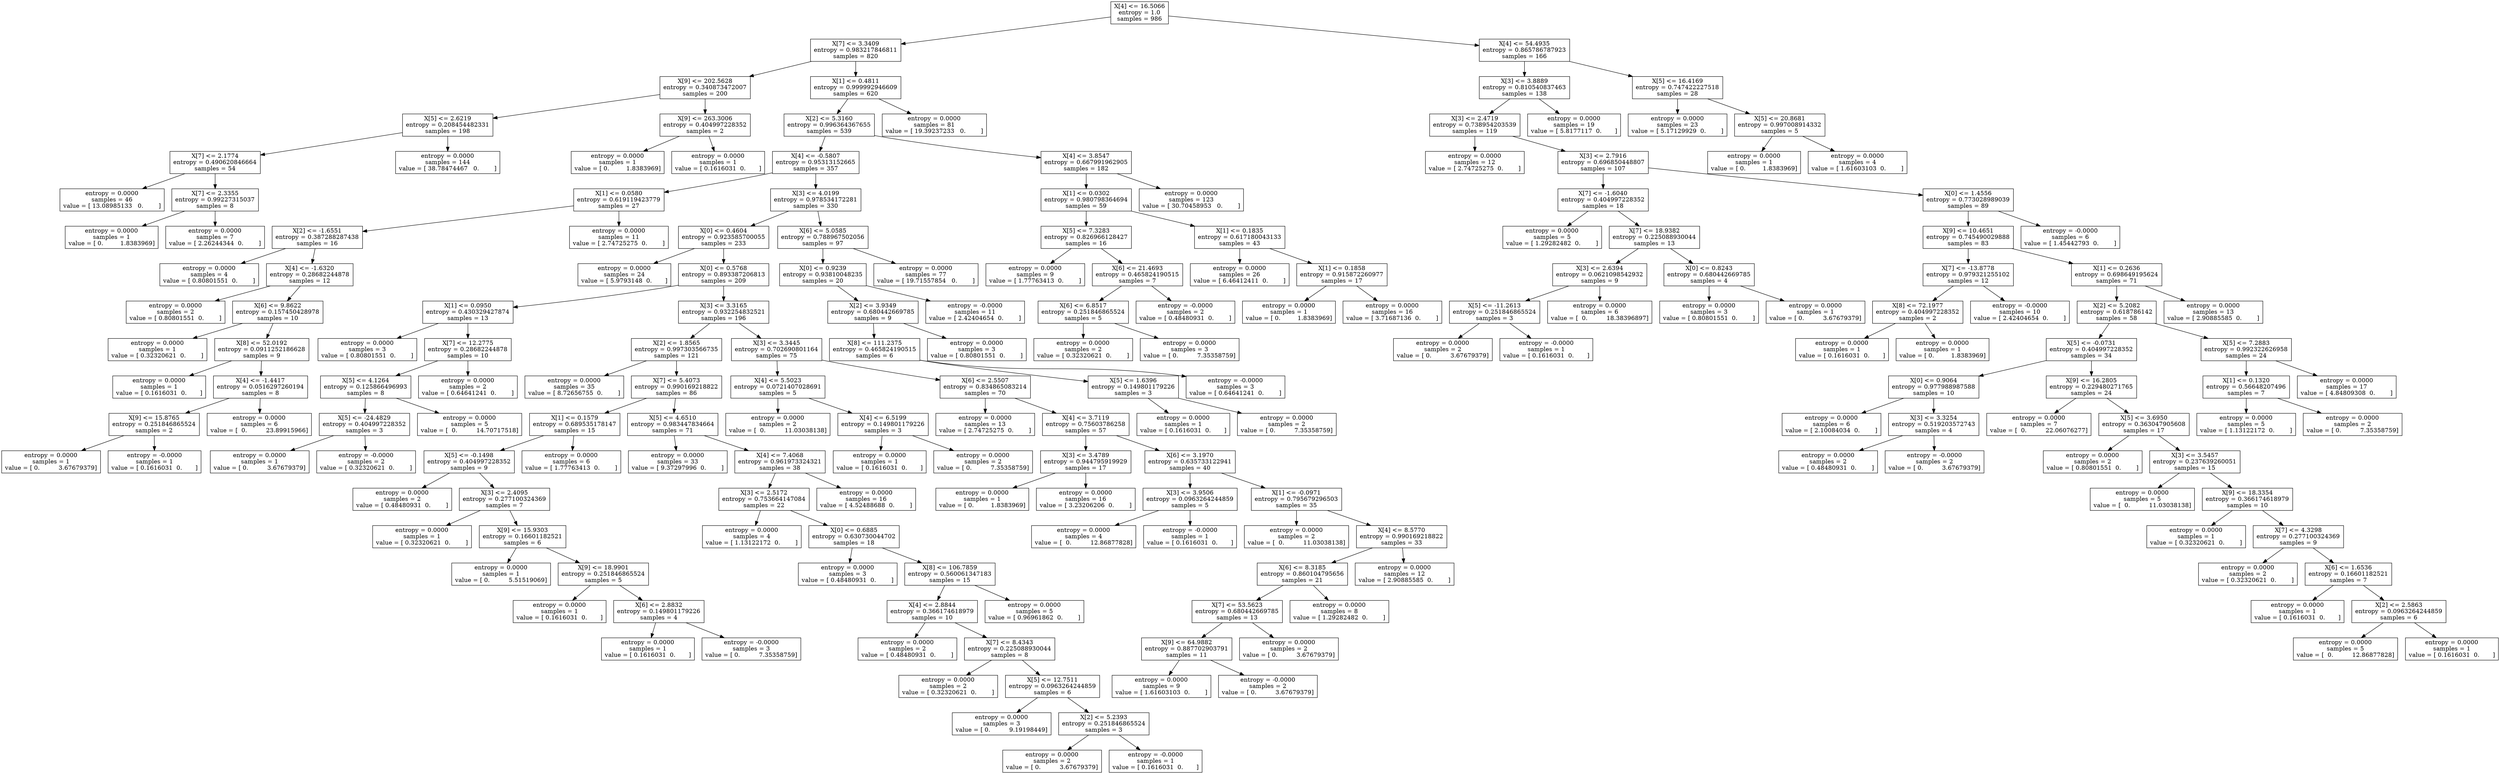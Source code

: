 digraph Tree {
0 [label="X[4] <= 16.5066\nentropy = 1.0\nsamples = 986", shape="box"] ;
1 [label="X[7] <= 3.3409\nentropy = 0.983217846811\nsamples = 820", shape="box"] ;
0 -> 1 ;
2 [label="X[9] <= 202.5628\nentropy = 0.340873472007\nsamples = 200", shape="box"] ;
1 -> 2 ;
3 [label="X[5] <= 2.6219\nentropy = 0.208454482331\nsamples = 198", shape="box"] ;
2 -> 3 ;
4 [label="X[7] <= 2.1774\nentropy = 0.490620846664\nsamples = 54", shape="box"] ;
3 -> 4 ;
5 [label="entropy = 0.0000\nsamples = 46\nvalue = [ 13.08985133   0.        ]", shape="box"] ;
4 -> 5 ;
6 [label="X[7] <= 2.3355\nentropy = 0.99227315037\nsamples = 8", shape="box"] ;
4 -> 6 ;
7 [label="entropy = 0.0000\nsamples = 1\nvalue = [ 0.         1.8383969]", shape="box"] ;
6 -> 7 ;
8 [label="entropy = 0.0000\nsamples = 7\nvalue = [ 2.26244344  0.        ]", shape="box"] ;
6 -> 8 ;
9 [label="entropy = 0.0000\nsamples = 144\nvalue = [ 38.78474467   0.        ]", shape="box"] ;
3 -> 9 ;
10 [label="X[9] <= 263.3006\nentropy = 0.404997228352\nsamples = 2", shape="box"] ;
2 -> 10 ;
11 [label="entropy = 0.0000\nsamples = 1\nvalue = [ 0.         1.8383969]", shape="box"] ;
10 -> 11 ;
12 [label="entropy = 0.0000\nsamples = 1\nvalue = [ 0.1616031  0.       ]", shape="box"] ;
10 -> 12 ;
13 [label="X[1] <= 0.4811\nentropy = 0.999992946609\nsamples = 620", shape="box"] ;
1 -> 13 ;
14 [label="X[2] <= 5.3160\nentropy = 0.996364367655\nsamples = 539", shape="box"] ;
13 -> 14 ;
15 [label="X[4] <= -0.5807\nentropy = 0.95313152665\nsamples = 357", shape="box"] ;
14 -> 15 ;
16 [label="X[1] <= 0.0580\nentropy = 0.619119423779\nsamples = 27", shape="box"] ;
15 -> 16 ;
17 [label="X[2] <= -1.6551\nentropy = 0.387288287438\nsamples = 16", shape="box"] ;
16 -> 17 ;
18 [label="entropy = 0.0000\nsamples = 4\nvalue = [ 0.80801551  0.        ]", shape="box"] ;
17 -> 18 ;
19 [label="X[4] <= -1.6320\nentropy = 0.28682244878\nsamples = 12", shape="box"] ;
17 -> 19 ;
20 [label="entropy = 0.0000\nsamples = 2\nvalue = [ 0.80801551  0.        ]", shape="box"] ;
19 -> 20 ;
21 [label="X[6] <= 9.8622\nentropy = 0.157450428978\nsamples = 10", shape="box"] ;
19 -> 21 ;
22 [label="entropy = 0.0000\nsamples = 1\nvalue = [ 0.32320621  0.        ]", shape="box"] ;
21 -> 22 ;
23 [label="X[8] <= 52.0192\nentropy = 0.0911252186628\nsamples = 9", shape="box"] ;
21 -> 23 ;
24 [label="entropy = 0.0000\nsamples = 1\nvalue = [ 0.1616031  0.       ]", shape="box"] ;
23 -> 24 ;
25 [label="X[4] <= -1.4417\nentropy = 0.0516297260194\nsamples = 8", shape="box"] ;
23 -> 25 ;
26 [label="X[9] <= 15.8765\nentropy = 0.251846865524\nsamples = 2", shape="box"] ;
25 -> 26 ;
27 [label="entropy = 0.0000\nsamples = 1\nvalue = [ 0.          3.67679379]", shape="box"] ;
26 -> 27 ;
28 [label="entropy = -0.0000\nsamples = 1\nvalue = [ 0.1616031  0.       ]", shape="box"] ;
26 -> 28 ;
29 [label="entropy = 0.0000\nsamples = 6\nvalue = [  0.          23.89915966]", shape="box"] ;
25 -> 29 ;
30 [label="entropy = 0.0000\nsamples = 11\nvalue = [ 2.74725275  0.        ]", shape="box"] ;
16 -> 30 ;
31 [label="X[3] <= 4.0199\nentropy = 0.978534172281\nsamples = 330", shape="box"] ;
15 -> 31 ;
32 [label="X[0] <= 0.4604\nentropy = 0.923585700055\nsamples = 233", shape="box"] ;
31 -> 32 ;
33 [label="entropy = 0.0000\nsamples = 24\nvalue = [ 5.9793148  0.       ]", shape="box"] ;
32 -> 33 ;
34 [label="X[0] <= 0.5768\nentropy = 0.893387206813\nsamples = 209", shape="box"] ;
32 -> 34 ;
35 [label="X[1] <= 0.0950\nentropy = 0.430329427874\nsamples = 13", shape="box"] ;
34 -> 35 ;
36 [label="entropy = 0.0000\nsamples = 3\nvalue = [ 0.80801551  0.        ]", shape="box"] ;
35 -> 36 ;
37 [label="X[7] <= 12.2775\nentropy = 0.28682244878\nsamples = 10", shape="box"] ;
35 -> 37 ;
38 [label="X[5] <= 4.1264\nentropy = 0.125866496993\nsamples = 8", shape="box"] ;
37 -> 38 ;
39 [label="X[5] <= -24.4829\nentropy = 0.404997228352\nsamples = 3", shape="box"] ;
38 -> 39 ;
40 [label="entropy = 0.0000\nsamples = 1\nvalue = [ 0.          3.67679379]", shape="box"] ;
39 -> 40 ;
41 [label="entropy = -0.0000\nsamples = 2\nvalue = [ 0.32320621  0.        ]", shape="box"] ;
39 -> 41 ;
42 [label="entropy = 0.0000\nsamples = 5\nvalue = [  0.          14.70717518]", shape="box"] ;
38 -> 42 ;
43 [label="entropy = 0.0000\nsamples = 2\nvalue = [ 0.64641241  0.        ]", shape="box"] ;
37 -> 43 ;
44 [label="X[3] <= 3.3165\nentropy = 0.932254832521\nsamples = 196", shape="box"] ;
34 -> 44 ;
45 [label="X[2] <= 1.8565\nentropy = 0.997303566735\nsamples = 121", shape="box"] ;
44 -> 45 ;
46 [label="entropy = 0.0000\nsamples = 35\nvalue = [ 8.72656755  0.        ]", shape="box"] ;
45 -> 46 ;
47 [label="X[7] <= 5.4073\nentropy = 0.990169218822\nsamples = 86", shape="box"] ;
45 -> 47 ;
48 [label="X[1] <= 0.1579\nentropy = 0.689535178147\nsamples = 15", shape="box"] ;
47 -> 48 ;
49 [label="X[5] <= -0.1498\nentropy = 0.404997228352\nsamples = 9", shape="box"] ;
48 -> 49 ;
50 [label="entropy = 0.0000\nsamples = 2\nvalue = [ 0.48480931  0.        ]", shape="box"] ;
49 -> 50 ;
51 [label="X[3] <= 2.4095\nentropy = 0.277100324369\nsamples = 7", shape="box"] ;
49 -> 51 ;
52 [label="entropy = 0.0000\nsamples = 1\nvalue = [ 0.32320621  0.        ]", shape="box"] ;
51 -> 52 ;
53 [label="X[9] <= 15.9303\nentropy = 0.16601182521\nsamples = 6", shape="box"] ;
51 -> 53 ;
54 [label="entropy = 0.0000\nsamples = 1\nvalue = [ 0.          5.51519069]", shape="box"] ;
53 -> 54 ;
55 [label="X[9] <= 18.9901\nentropy = 0.251846865524\nsamples = 5", shape="box"] ;
53 -> 55 ;
56 [label="entropy = 0.0000\nsamples = 1\nvalue = [ 0.1616031  0.       ]", shape="box"] ;
55 -> 56 ;
57 [label="X[6] <= 2.8832\nentropy = 0.149801179226\nsamples = 4", shape="box"] ;
55 -> 57 ;
58 [label="entropy = 0.0000\nsamples = 1\nvalue = [ 0.1616031  0.       ]", shape="box"] ;
57 -> 58 ;
59 [label="entropy = -0.0000\nsamples = 3\nvalue = [ 0.          7.35358759]", shape="box"] ;
57 -> 59 ;
60 [label="entropy = 0.0000\nsamples = 6\nvalue = [ 1.77763413  0.        ]", shape="box"] ;
48 -> 60 ;
61 [label="X[5] <= 4.6510\nentropy = 0.983447834664\nsamples = 71", shape="box"] ;
47 -> 61 ;
62 [label="entropy = 0.0000\nsamples = 33\nvalue = [ 9.37297996  0.        ]", shape="box"] ;
61 -> 62 ;
63 [label="X[4] <= 7.4068\nentropy = 0.961973324321\nsamples = 38", shape="box"] ;
61 -> 63 ;
64 [label="X[3] <= 2.5172\nentropy = 0.753664147084\nsamples = 22", shape="box"] ;
63 -> 64 ;
65 [label="entropy = 0.0000\nsamples = 4\nvalue = [ 1.13122172  0.        ]", shape="box"] ;
64 -> 65 ;
66 [label="X[0] <= 0.6885\nentropy = 0.630730044702\nsamples = 18", shape="box"] ;
64 -> 66 ;
67 [label="entropy = 0.0000\nsamples = 3\nvalue = [ 0.48480931  0.        ]", shape="box"] ;
66 -> 67 ;
68 [label="X[8] <= 106.7859\nentropy = 0.560061347183\nsamples = 15", shape="box"] ;
66 -> 68 ;
69 [label="X[4] <= 2.8844\nentropy = 0.366174618979\nsamples = 10", shape="box"] ;
68 -> 69 ;
70 [label="entropy = 0.0000\nsamples = 2\nvalue = [ 0.48480931  0.        ]", shape="box"] ;
69 -> 70 ;
71 [label="X[7] <= 8.4343\nentropy = 0.225088930044\nsamples = 8", shape="box"] ;
69 -> 71 ;
72 [label="entropy = 0.0000\nsamples = 2\nvalue = [ 0.32320621  0.        ]", shape="box"] ;
71 -> 72 ;
73 [label="X[5] <= 12.7511\nentropy = 0.0963264244859\nsamples = 6", shape="box"] ;
71 -> 73 ;
74 [label="entropy = 0.0000\nsamples = 3\nvalue = [ 0.          9.19198449]", shape="box"] ;
73 -> 74 ;
75 [label="X[2] <= 5.2393\nentropy = 0.251846865524\nsamples = 3", shape="box"] ;
73 -> 75 ;
76 [label="entropy = 0.0000\nsamples = 2\nvalue = [ 0.          3.67679379]", shape="box"] ;
75 -> 76 ;
77 [label="entropy = -0.0000\nsamples = 1\nvalue = [ 0.1616031  0.       ]", shape="box"] ;
75 -> 77 ;
78 [label="entropy = 0.0000\nsamples = 5\nvalue = [ 0.96961862  0.        ]", shape="box"] ;
68 -> 78 ;
79 [label="entropy = 0.0000\nsamples = 16\nvalue = [ 4.52488688  0.        ]", shape="box"] ;
63 -> 79 ;
80 [label="X[3] <= 3.3445\nentropy = 0.702690801164\nsamples = 75", shape="box"] ;
44 -> 80 ;
81 [label="X[4] <= 5.5023\nentropy = 0.0721407028691\nsamples = 5", shape="box"] ;
80 -> 81 ;
82 [label="entropy = 0.0000\nsamples = 2\nvalue = [  0.          11.03038138]", shape="box"] ;
81 -> 82 ;
83 [label="X[4] <= 6.5199\nentropy = 0.149801179226\nsamples = 3", shape="box"] ;
81 -> 83 ;
84 [label="entropy = 0.0000\nsamples = 1\nvalue = [ 0.1616031  0.       ]", shape="box"] ;
83 -> 84 ;
85 [label="entropy = 0.0000\nsamples = 2\nvalue = [ 0.          7.35358759]", shape="box"] ;
83 -> 85 ;
86 [label="X[6] <= 2.5507\nentropy = 0.834865083214\nsamples = 70", shape="box"] ;
80 -> 86 ;
87 [label="entropy = 0.0000\nsamples = 13\nvalue = [ 2.74725275  0.        ]", shape="box"] ;
86 -> 87 ;
88 [label="X[4] <= 3.7119\nentropy = 0.75603786258\nsamples = 57", shape="box"] ;
86 -> 88 ;
89 [label="X[3] <= 3.4789\nentropy = 0.944795919929\nsamples = 17", shape="box"] ;
88 -> 89 ;
90 [label="entropy = 0.0000\nsamples = 1\nvalue = [ 0.         1.8383969]", shape="box"] ;
89 -> 90 ;
91 [label="entropy = 0.0000\nsamples = 16\nvalue = [ 3.23206206  0.        ]", shape="box"] ;
89 -> 91 ;
92 [label="X[6] <= 3.1970\nentropy = 0.635733122941\nsamples = 40", shape="box"] ;
88 -> 92 ;
93 [label="X[3] <= 3.9506\nentropy = 0.0963264244859\nsamples = 5", shape="box"] ;
92 -> 93 ;
94 [label="entropy = 0.0000\nsamples = 4\nvalue = [  0.          12.86877828]", shape="box"] ;
93 -> 94 ;
95 [label="entropy = -0.0000\nsamples = 1\nvalue = [ 0.1616031  0.       ]", shape="box"] ;
93 -> 95 ;
96 [label="X[1] <= -0.0971\nentropy = 0.795679296503\nsamples = 35", shape="box"] ;
92 -> 96 ;
97 [label="entropy = 0.0000\nsamples = 2\nvalue = [  0.          11.03038138]", shape="box"] ;
96 -> 97 ;
98 [label="X[4] <= 8.5770\nentropy = 0.990169218822\nsamples = 33", shape="box"] ;
96 -> 98 ;
99 [label="X[6] <= 8.3185\nentropy = 0.860104795656\nsamples = 21", shape="box"] ;
98 -> 99 ;
100 [label="X[7] <= 53.5623\nentropy = 0.680442669785\nsamples = 13", shape="box"] ;
99 -> 100 ;
101 [label="X[9] <= 64.9882\nentropy = 0.887702903791\nsamples = 11", shape="box"] ;
100 -> 101 ;
102 [label="entropy = 0.0000\nsamples = 9\nvalue = [ 1.61603103  0.        ]", shape="box"] ;
101 -> 102 ;
103 [label="entropy = -0.0000\nsamples = 2\nvalue = [ 0.          3.67679379]", shape="box"] ;
101 -> 103 ;
104 [label="entropy = 0.0000\nsamples = 2\nvalue = [ 0.          3.67679379]", shape="box"] ;
100 -> 104 ;
105 [label="entropy = 0.0000\nsamples = 8\nvalue = [ 1.29282482  0.        ]", shape="box"] ;
99 -> 105 ;
106 [label="entropy = 0.0000\nsamples = 12\nvalue = [ 2.90885585  0.        ]", shape="box"] ;
98 -> 106 ;
107 [label="X[6] <= 5.0585\nentropy = 0.788967502056\nsamples = 97", shape="box"] ;
31 -> 107 ;
108 [label="X[0] <= 0.9239\nentropy = 0.93810048235\nsamples = 20", shape="box"] ;
107 -> 108 ;
109 [label="X[2] <= 3.9349\nentropy = 0.680442669785\nsamples = 9", shape="box"] ;
108 -> 109 ;
110 [label="X[8] <= 111.2375\nentropy = 0.465824190515\nsamples = 6", shape="box"] ;
109 -> 110 ;
111 [label="X[5] <= 1.6396\nentropy = 0.149801179226\nsamples = 3", shape="box"] ;
110 -> 111 ;
112 [label="entropy = 0.0000\nsamples = 1\nvalue = [ 0.1616031  0.       ]", shape="box"] ;
111 -> 112 ;
113 [label="entropy = 0.0000\nsamples = 2\nvalue = [ 0.          7.35358759]", shape="box"] ;
111 -> 113 ;
114 [label="entropy = -0.0000\nsamples = 3\nvalue = [ 0.64641241  0.        ]", shape="box"] ;
110 -> 114 ;
115 [label="entropy = 0.0000\nsamples = 3\nvalue = [ 0.80801551  0.        ]", shape="box"] ;
109 -> 115 ;
116 [label="entropy = -0.0000\nsamples = 11\nvalue = [ 2.42404654  0.        ]", shape="box"] ;
108 -> 116 ;
117 [label="entropy = 0.0000\nsamples = 77\nvalue = [ 19.71557854   0.        ]", shape="box"] ;
107 -> 117 ;
118 [label="X[4] <= 3.8547\nentropy = 0.667991962905\nsamples = 182", shape="box"] ;
14 -> 118 ;
119 [label="X[1] <= 0.0302\nentropy = 0.980798364694\nsamples = 59", shape="box"] ;
118 -> 119 ;
120 [label="X[5] <= 7.3283\nentropy = 0.826966128427\nsamples = 16", shape="box"] ;
119 -> 120 ;
121 [label="entropy = 0.0000\nsamples = 9\nvalue = [ 1.77763413  0.        ]", shape="box"] ;
120 -> 121 ;
122 [label="X[6] <= 21.4693\nentropy = 0.465824190515\nsamples = 7", shape="box"] ;
120 -> 122 ;
123 [label="X[6] <= 6.8517\nentropy = 0.251846865524\nsamples = 5", shape="box"] ;
122 -> 123 ;
124 [label="entropy = 0.0000\nsamples = 2\nvalue = [ 0.32320621  0.        ]", shape="box"] ;
123 -> 124 ;
125 [label="entropy = 0.0000\nsamples = 3\nvalue = [ 0.          7.35358759]", shape="box"] ;
123 -> 125 ;
126 [label="entropy = -0.0000\nsamples = 2\nvalue = [ 0.48480931  0.        ]", shape="box"] ;
122 -> 126 ;
127 [label="X[1] <= 0.1835\nentropy = 0.617180043133\nsamples = 43", shape="box"] ;
119 -> 127 ;
128 [label="entropy = 0.0000\nsamples = 26\nvalue = [ 6.46412411  0.        ]", shape="box"] ;
127 -> 128 ;
129 [label="X[1] <= 0.1858\nentropy = 0.915872260977\nsamples = 17", shape="box"] ;
127 -> 129 ;
130 [label="entropy = 0.0000\nsamples = 1\nvalue = [ 0.         1.8383969]", shape="box"] ;
129 -> 130 ;
131 [label="entropy = 0.0000\nsamples = 16\nvalue = [ 3.71687136  0.        ]", shape="box"] ;
129 -> 131 ;
132 [label="entropy = 0.0000\nsamples = 123\nvalue = [ 30.70458953   0.        ]", shape="box"] ;
118 -> 132 ;
133 [label="entropy = 0.0000\nsamples = 81\nvalue = [ 19.39237233   0.        ]", shape="box"] ;
13 -> 133 ;
134 [label="X[4] <= 54.4935\nentropy = 0.865786787923\nsamples = 166", shape="box"] ;
0 -> 134 ;
135 [label="X[3] <= 3.8889\nentropy = 0.810540837463\nsamples = 138", shape="box"] ;
134 -> 135 ;
136 [label="X[3] <= 2.4719\nentropy = 0.738954203539\nsamples = 119", shape="box"] ;
135 -> 136 ;
137 [label="entropy = 0.0000\nsamples = 12\nvalue = [ 2.74725275  0.        ]", shape="box"] ;
136 -> 137 ;
138 [label="X[3] <= 2.7916\nentropy = 0.696850448807\nsamples = 107", shape="box"] ;
136 -> 138 ;
139 [label="X[7] <= -1.6040\nentropy = 0.404997228352\nsamples = 18", shape="box"] ;
138 -> 139 ;
140 [label="entropy = 0.0000\nsamples = 5\nvalue = [ 1.29282482  0.        ]", shape="box"] ;
139 -> 140 ;
141 [label="X[7] <= 18.9382\nentropy = 0.225088930044\nsamples = 13", shape="box"] ;
139 -> 141 ;
142 [label="X[3] <= 2.6394\nentropy = 0.0621098542932\nsamples = 9", shape="box"] ;
141 -> 142 ;
143 [label="X[5] <= -11.2613\nentropy = 0.251846865524\nsamples = 3", shape="box"] ;
142 -> 143 ;
144 [label="entropy = 0.0000\nsamples = 2\nvalue = [ 0.          3.67679379]", shape="box"] ;
143 -> 144 ;
145 [label="entropy = -0.0000\nsamples = 1\nvalue = [ 0.1616031  0.       ]", shape="box"] ;
143 -> 145 ;
146 [label="entropy = 0.0000\nsamples = 6\nvalue = [  0.          18.38396897]", shape="box"] ;
142 -> 146 ;
147 [label="X[0] <= 0.8243\nentropy = 0.680442669785\nsamples = 4", shape="box"] ;
141 -> 147 ;
148 [label="entropy = 0.0000\nsamples = 3\nvalue = [ 0.80801551  0.        ]", shape="box"] ;
147 -> 148 ;
149 [label="entropy = 0.0000\nsamples = 1\nvalue = [ 0.          3.67679379]", shape="box"] ;
147 -> 149 ;
150 [label="X[0] <= 1.4556\nentropy = 0.773028989039\nsamples = 89", shape="box"] ;
138 -> 150 ;
151 [label="X[9] <= 10.4651\nentropy = 0.745490029888\nsamples = 83", shape="box"] ;
150 -> 151 ;
152 [label="X[7] <= -13.8778\nentropy = 0.979321255102\nsamples = 12", shape="box"] ;
151 -> 152 ;
153 [label="X[8] <= 72.1977\nentropy = 0.404997228352\nsamples = 2", shape="box"] ;
152 -> 153 ;
154 [label="entropy = 0.0000\nsamples = 1\nvalue = [ 0.1616031  0.       ]", shape="box"] ;
153 -> 154 ;
155 [label="entropy = 0.0000\nsamples = 1\nvalue = [ 0.         1.8383969]", shape="box"] ;
153 -> 155 ;
156 [label="entropy = -0.0000\nsamples = 10\nvalue = [ 2.42404654  0.        ]", shape="box"] ;
152 -> 156 ;
157 [label="X[1] <= 0.2636\nentropy = 0.698649195624\nsamples = 71", shape="box"] ;
151 -> 157 ;
158 [label="X[2] <= 5.2082\nentropy = 0.618786142\nsamples = 58", shape="box"] ;
157 -> 158 ;
159 [label="X[5] <= -0.0731\nentropy = 0.404997228352\nsamples = 34", shape="box"] ;
158 -> 159 ;
160 [label="X[0] <= 0.9064\nentropy = 0.977988987588\nsamples = 10", shape="box"] ;
159 -> 160 ;
161 [label="entropy = 0.0000\nsamples = 6\nvalue = [ 2.10084034  0.        ]", shape="box"] ;
160 -> 161 ;
162 [label="X[3] <= 3.3254\nentropy = 0.519203572743\nsamples = 4", shape="box"] ;
160 -> 162 ;
163 [label="entropy = 0.0000\nsamples = 2\nvalue = [ 0.48480931  0.        ]", shape="box"] ;
162 -> 163 ;
164 [label="entropy = -0.0000\nsamples = 2\nvalue = [ 0.          3.67679379]", shape="box"] ;
162 -> 164 ;
165 [label="X[9] <= 16.2805\nentropy = 0.229480271765\nsamples = 24", shape="box"] ;
159 -> 165 ;
166 [label="entropy = 0.0000\nsamples = 7\nvalue = [  0.          22.06076277]", shape="box"] ;
165 -> 166 ;
167 [label="X[5] <= 3.6950\nentropy = 0.363047905608\nsamples = 17", shape="box"] ;
165 -> 167 ;
168 [label="entropy = 0.0000\nsamples = 2\nvalue = [ 0.80801551  0.        ]", shape="box"] ;
167 -> 168 ;
169 [label="X[3] <= 3.5457\nentropy = 0.237639260051\nsamples = 15", shape="box"] ;
167 -> 169 ;
170 [label="entropy = 0.0000\nsamples = 5\nvalue = [  0.          11.03038138]", shape="box"] ;
169 -> 170 ;
171 [label="X[9] <= 18.3354\nentropy = 0.366174618979\nsamples = 10", shape="box"] ;
169 -> 171 ;
172 [label="entropy = 0.0000\nsamples = 1\nvalue = [ 0.32320621  0.        ]", shape="box"] ;
171 -> 172 ;
173 [label="X[7] <= 4.3298\nentropy = 0.277100324369\nsamples = 9", shape="box"] ;
171 -> 173 ;
174 [label="entropy = 0.0000\nsamples = 2\nvalue = [ 0.32320621  0.        ]", shape="box"] ;
173 -> 174 ;
175 [label="X[6] <= 1.6536\nentropy = 0.16601182521\nsamples = 7", shape="box"] ;
173 -> 175 ;
176 [label="entropy = 0.0000\nsamples = 1\nvalue = [ 0.1616031  0.       ]", shape="box"] ;
175 -> 176 ;
177 [label="X[2] <= 2.5863\nentropy = 0.0963264244859\nsamples = 6", shape="box"] ;
175 -> 177 ;
178 [label="entropy = 0.0000\nsamples = 5\nvalue = [  0.          12.86877828]", shape="box"] ;
177 -> 178 ;
179 [label="entropy = 0.0000\nsamples = 1\nvalue = [ 0.1616031  0.       ]", shape="box"] ;
177 -> 179 ;
180 [label="X[5] <= 7.2883\nentropy = 0.992322626958\nsamples = 24", shape="box"] ;
158 -> 180 ;
181 [label="X[1] <= 0.1320\nentropy = 0.56648207496\nsamples = 7", shape="box"] ;
180 -> 181 ;
182 [label="entropy = 0.0000\nsamples = 5\nvalue = [ 1.13122172  0.        ]", shape="box"] ;
181 -> 182 ;
183 [label="entropy = 0.0000\nsamples = 2\nvalue = [ 0.          7.35358759]", shape="box"] ;
181 -> 183 ;
184 [label="entropy = 0.0000\nsamples = 17\nvalue = [ 4.84809308  0.        ]", shape="box"] ;
180 -> 184 ;
185 [label="entropy = 0.0000\nsamples = 13\nvalue = [ 2.90885585  0.        ]", shape="box"] ;
157 -> 185 ;
186 [label="entropy = -0.0000\nsamples = 6\nvalue = [ 1.45442793  0.        ]", shape="box"] ;
150 -> 186 ;
187 [label="entropy = 0.0000\nsamples = 19\nvalue = [ 5.8177117  0.       ]", shape="box"] ;
135 -> 187 ;
188 [label="X[5] <= 16.4169\nentropy = 0.747422227518\nsamples = 28", shape="box"] ;
134 -> 188 ;
189 [label="entropy = 0.0000\nsamples = 23\nvalue = [ 5.17129929  0.        ]", shape="box"] ;
188 -> 189 ;
190 [label="X[5] <= 20.8681\nentropy = 0.997008914332\nsamples = 5", shape="box"] ;
188 -> 190 ;
191 [label="entropy = 0.0000\nsamples = 1\nvalue = [ 0.         1.8383969]", shape="box"] ;
190 -> 191 ;
192 [label="entropy = 0.0000\nsamples = 4\nvalue = [ 1.61603103  0.        ]", shape="box"] ;
190 -> 192 ;
}